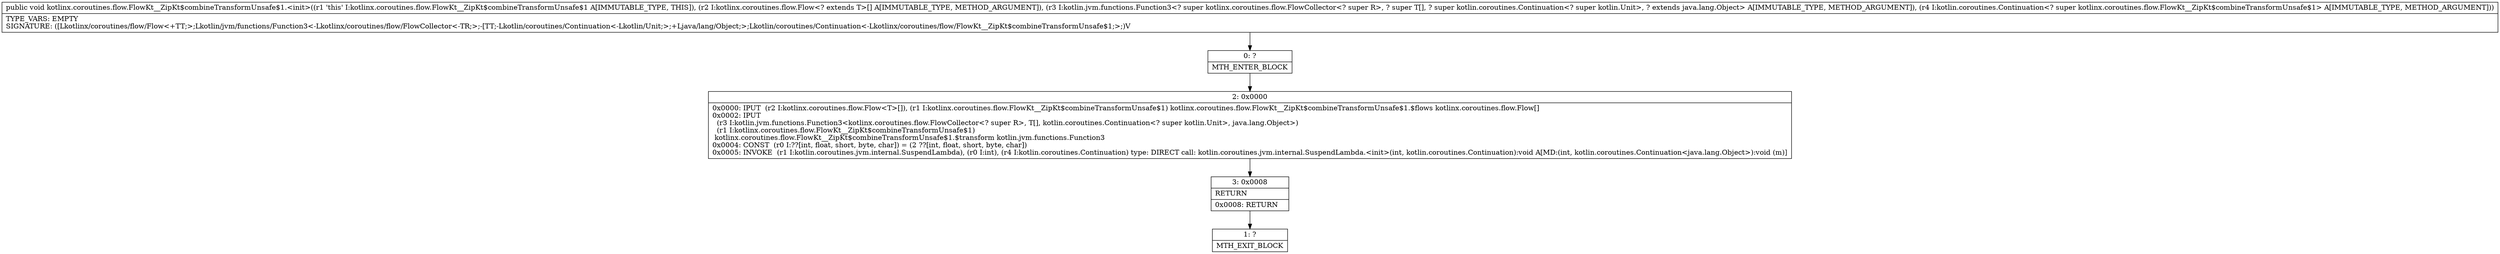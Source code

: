 digraph "CFG forkotlinx.coroutines.flow.FlowKt__ZipKt$combineTransformUnsafe$1.\<init\>([Lkotlinx\/coroutines\/flow\/Flow;Lkotlin\/jvm\/functions\/Function3;Lkotlin\/coroutines\/Continuation;)V" {
Node_0 [shape=record,label="{0\:\ ?|MTH_ENTER_BLOCK\l}"];
Node_2 [shape=record,label="{2\:\ 0x0000|0x0000: IPUT  (r2 I:kotlinx.coroutines.flow.Flow\<T\>[]), (r1 I:kotlinx.coroutines.flow.FlowKt__ZipKt$combineTransformUnsafe$1) kotlinx.coroutines.flow.FlowKt__ZipKt$combineTransformUnsafe$1.$flows kotlinx.coroutines.flow.Flow[] \l0x0002: IPUT  \l  (r3 I:kotlin.jvm.functions.Function3\<kotlinx.coroutines.flow.FlowCollector\<? super R\>, T[], kotlin.coroutines.Continuation\<? super kotlin.Unit\>, java.lang.Object\>)\l  (r1 I:kotlinx.coroutines.flow.FlowKt__ZipKt$combineTransformUnsafe$1)\l kotlinx.coroutines.flow.FlowKt__ZipKt$combineTransformUnsafe$1.$transform kotlin.jvm.functions.Function3 \l0x0004: CONST  (r0 I:??[int, float, short, byte, char]) = (2 ??[int, float, short, byte, char]) \l0x0005: INVOKE  (r1 I:kotlin.coroutines.jvm.internal.SuspendLambda), (r0 I:int), (r4 I:kotlin.coroutines.Continuation) type: DIRECT call: kotlin.coroutines.jvm.internal.SuspendLambda.\<init\>(int, kotlin.coroutines.Continuation):void A[MD:(int, kotlin.coroutines.Continuation\<java.lang.Object\>):void (m)]\l}"];
Node_3 [shape=record,label="{3\:\ 0x0008|RETURN\l|0x0008: RETURN   \l}"];
Node_1 [shape=record,label="{1\:\ ?|MTH_EXIT_BLOCK\l}"];
MethodNode[shape=record,label="{public void kotlinx.coroutines.flow.FlowKt__ZipKt$combineTransformUnsafe$1.\<init\>((r1 'this' I:kotlinx.coroutines.flow.FlowKt__ZipKt$combineTransformUnsafe$1 A[IMMUTABLE_TYPE, THIS]), (r2 I:kotlinx.coroutines.flow.Flow\<? extends T\>[] A[IMMUTABLE_TYPE, METHOD_ARGUMENT]), (r3 I:kotlin.jvm.functions.Function3\<? super kotlinx.coroutines.flow.FlowCollector\<? super R\>, ? super T[], ? super kotlin.coroutines.Continuation\<? super kotlin.Unit\>, ? extends java.lang.Object\> A[IMMUTABLE_TYPE, METHOD_ARGUMENT]), (r4 I:kotlin.coroutines.Continuation\<? super kotlinx.coroutines.flow.FlowKt__ZipKt$combineTransformUnsafe$1\> A[IMMUTABLE_TYPE, METHOD_ARGUMENT]))  | TYPE_VARS: EMPTY\lSIGNATURE: ([Lkotlinx\/coroutines\/flow\/Flow\<+TT;\>;Lkotlin\/jvm\/functions\/Function3\<\-Lkotlinx\/coroutines\/flow\/FlowCollector\<\-TR;\>;\-[TT;\-Lkotlin\/coroutines\/Continuation\<\-Lkotlin\/Unit;\>;+Ljava\/lang\/Object;\>;Lkotlin\/coroutines\/Continuation\<\-Lkotlinx\/coroutines\/flow\/FlowKt__ZipKt$combineTransformUnsafe$1;\>;)V\l}"];
MethodNode -> Node_0;Node_0 -> Node_2;
Node_2 -> Node_3;
Node_3 -> Node_1;
}

